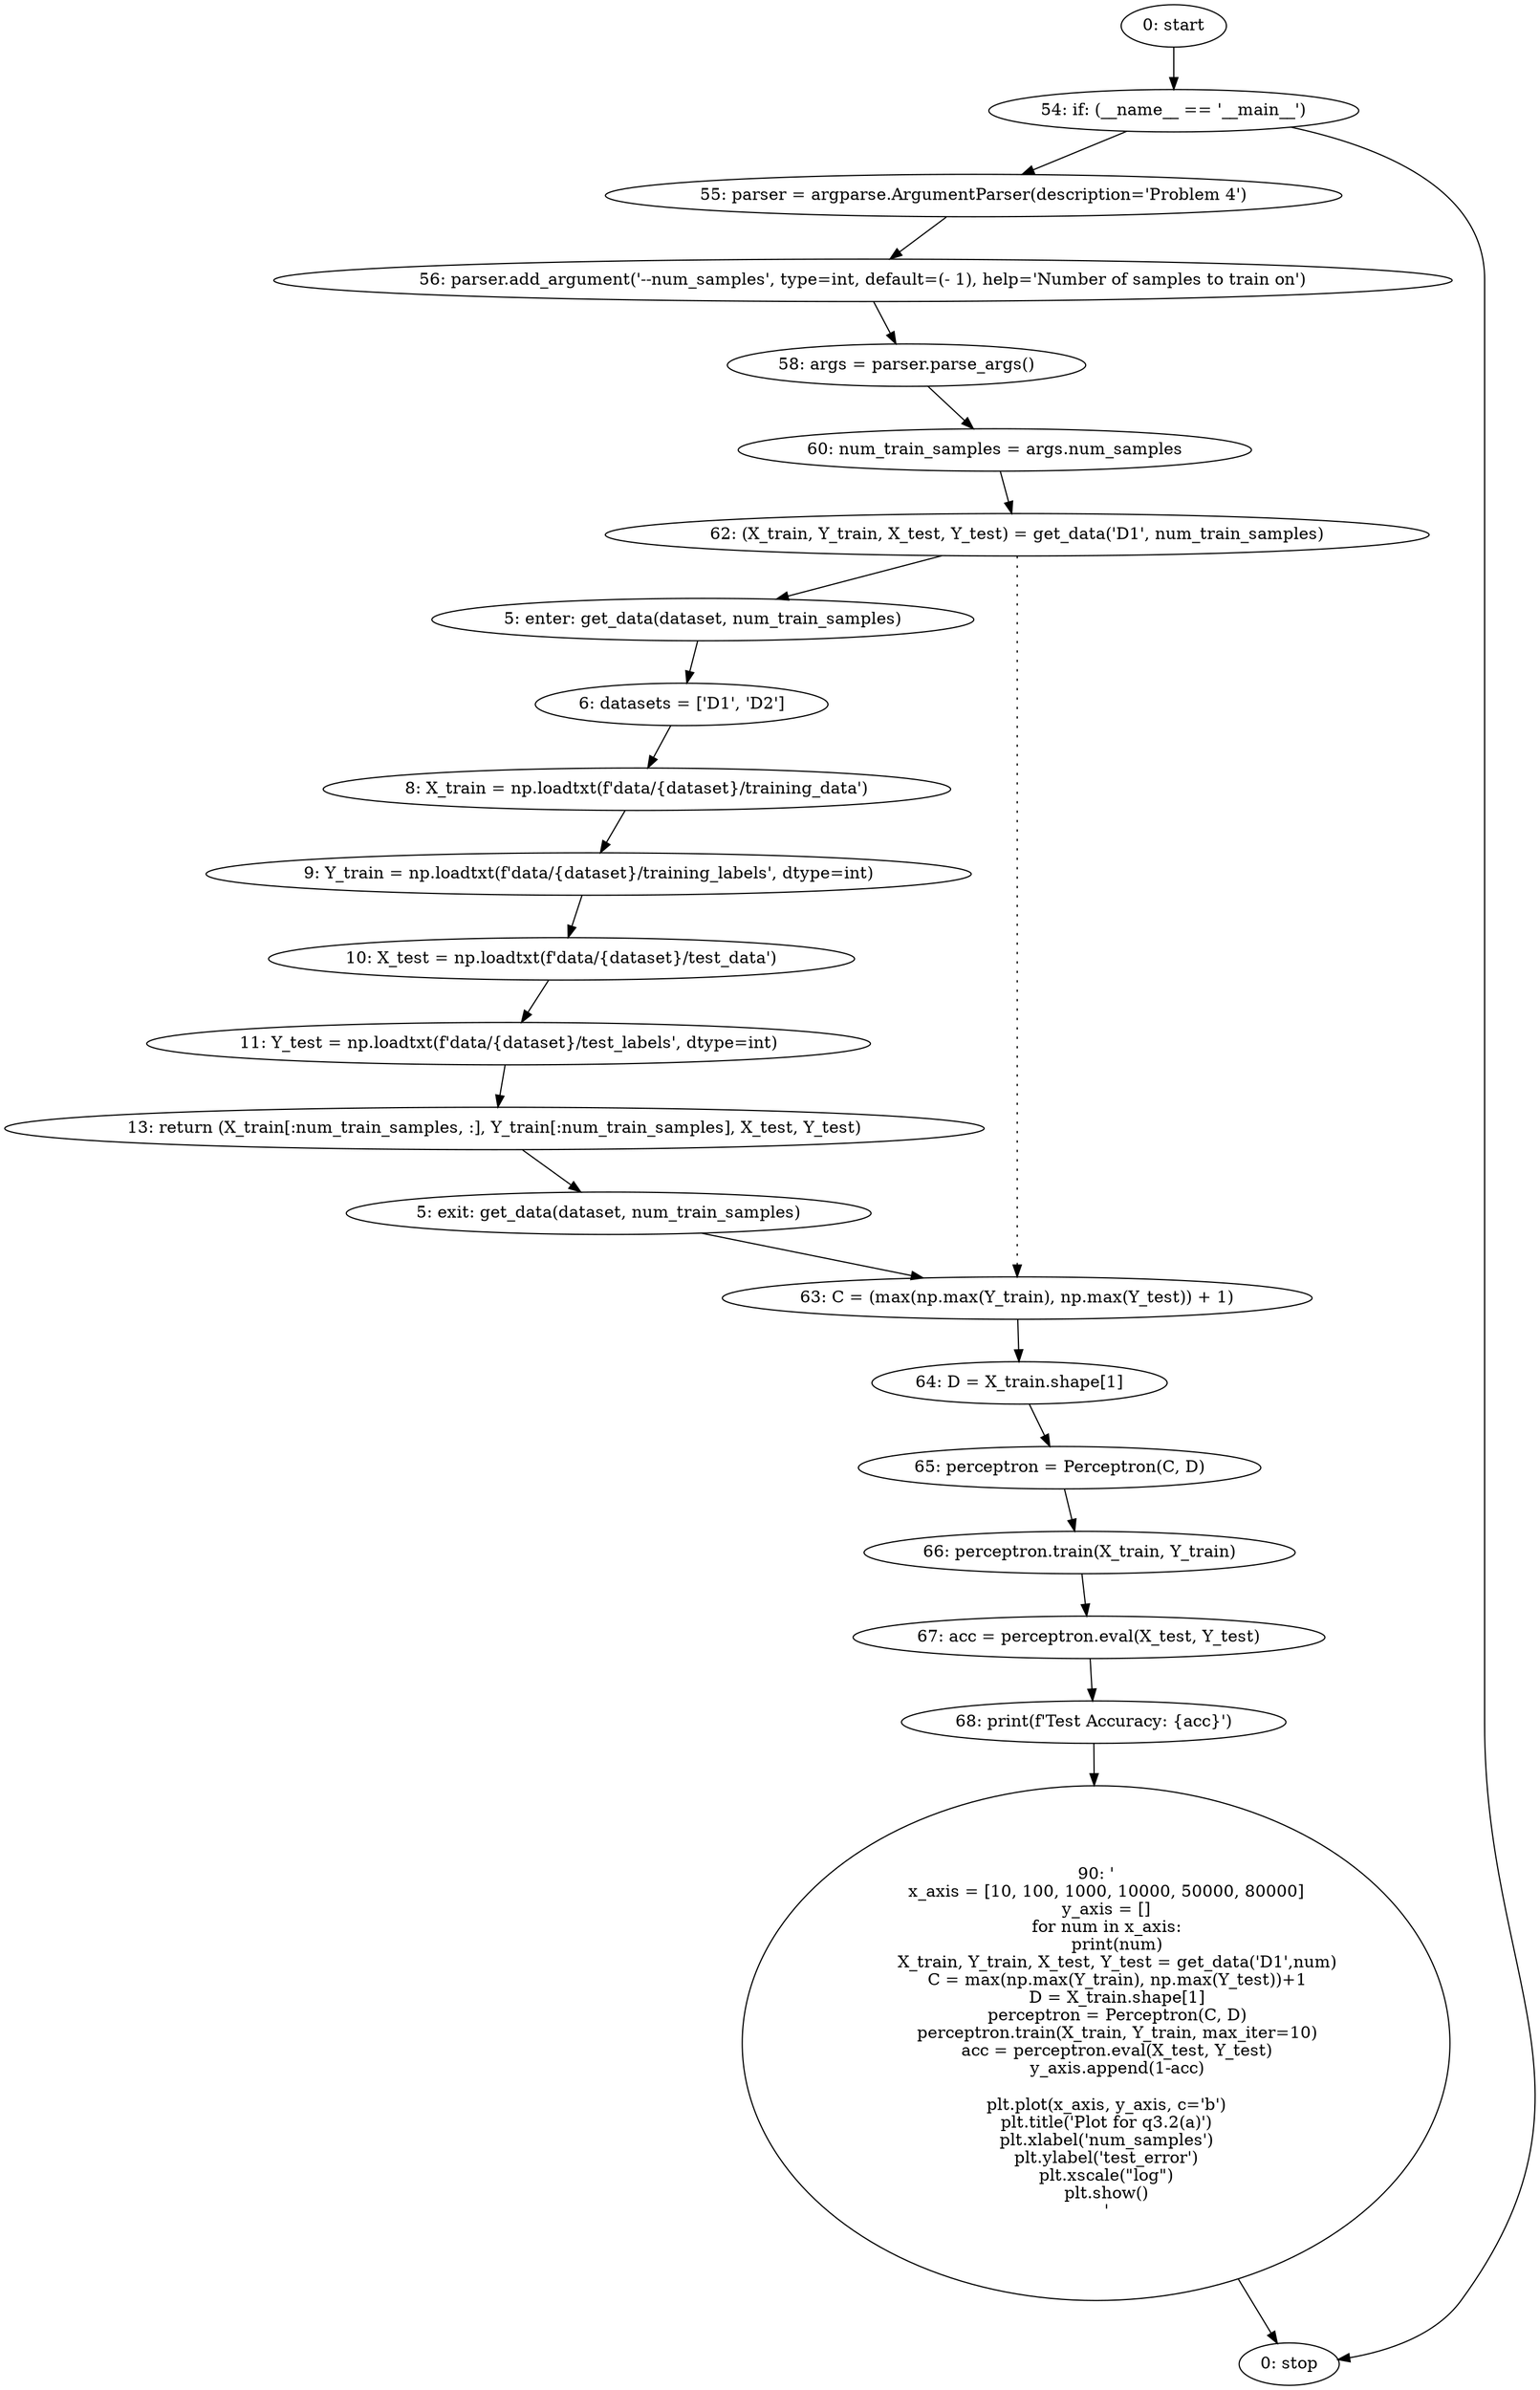 strict digraph "" {
	node [label="\N"];
	0	 [label="0: start"];
	9	 [label="54: if: (__name__ == '__main__')"];
	0 -> 9;
	10	 [label="55: parser = argparse.ArgumentParser(description='Problem 4')"];
	9 -> 10;
	22	 [label="0: stop"];
	9 -> 22;
	1	 [label="5: enter: get_data(dataset, num_train_samples)"];
	3	 [label="6: datasets = ['D1', 'D2']"];
	1 -> 3;
	4	 [label="8: X_train = np.loadtxt(f'data/{dataset}/training_data')"];
	3 -> 4;
	14	 [label="62: (X_train, Y_train, X_test, Y_test) = get_data('D1', num_train_samples)"];
	14 -> 1;
	15	 [label="63: C = (max(np.max(Y_train), np.max(Y_test)) + 1)"];
	14 -> 15	 [style=dotted,
		weight=100];
	16	 [label="64: D = X_train.shape[1]"];
	15 -> 16;
	2	 [label="5: exit: get_data(dataset, num_train_samples)"];
	2 -> 15;
	8	 [label="13: return (X_train[:num_train_samples, :], Y_train[:num_train_samples], X_test, Y_test)"];
	8 -> 2;
	5	 [label="9: Y_train = np.loadtxt(f'data/{dataset}/training_labels', dtype=int)"];
	4 -> 5;
	6	 [label="10: X_test = np.loadtxt(f'data/{dataset}/test_data')"];
	5 -> 6;
	7	 [label="11: Y_test = np.loadtxt(f'data/{dataset}/test_labels', dtype=int)"];
	6 -> 7;
	7 -> 8;
	11	 [label="56: parser.add_argument('--num_samples', type=int, default=(- 1), help='Number of samples to train on')"];
	10 -> 11;
	12	 [label="58: args = parser.parse_args()"];
	11 -> 12;
	13	 [label="60: num_train_samples = args.num_samples"];
	12 -> 13;
	13 -> 14;
	17	 [label="65: perceptron = Perceptron(C, D)"];
	16 -> 17;
	18	 [label="66: perceptron.train(X_train, Y_train)"];
	17 -> 18;
	19	 [label="67: acc = perceptron.eval(X_test, Y_test)"];
	18 -> 19;
	20	 [label="68: print(f'Test Accuracy: {acc}')"];
	19 -> 20;
	21	 [label="90: '\n    x_axis = [10, 100, 1000, 10000, 50000, 80000]\n    y_axis = []\n    for num in x_axis:\n        print(num)\n        X_\
train, Y_train, X_test, Y_test = get_data(\'D1\',num)\n        C = max(np.max(Y_train), np.max(Y_test))+1\n        D = X_train.shape[\
1]\n        perceptron = Perceptron(C, D)\n        perceptron.train(X_train, Y_train, max_iter=10)\n        acc = perceptron.eval(\
X_test, Y_test)\n        y_axis.append(1-acc)\n\n    plt.plot(x_axis, y_axis, c=\'b\')\n    plt.title(\'Plot for q3.2(a)\')\n    \
plt.xlabel(\'num_samples\')\n    plt.ylabel(\'test_error\')\n    plt.xscale(\"log\")\n    plt.show()\n    '"];
	20 -> 21;
	21 -> 22;
}

